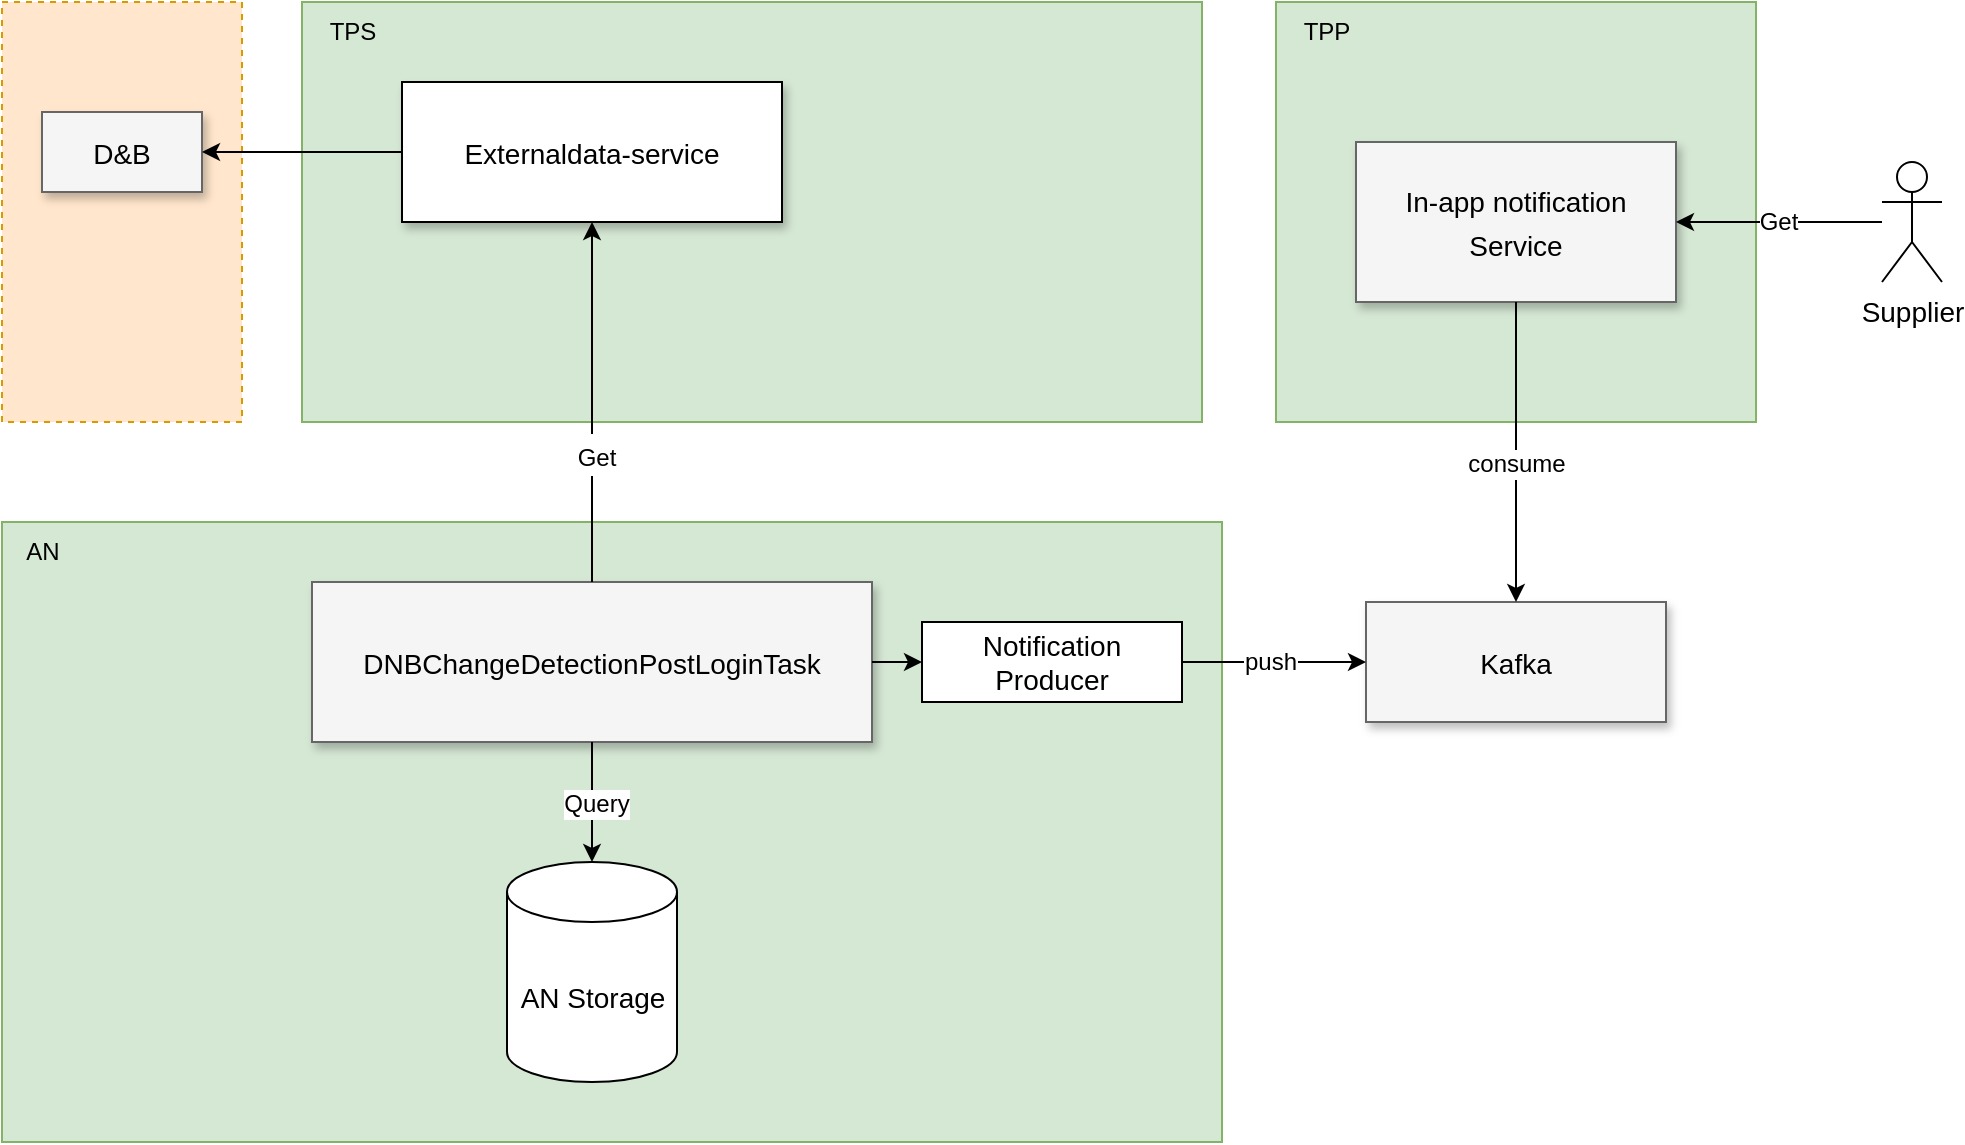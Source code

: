 <mxfile version="20.3.0" type="github">
  <diagram name="Page-1" id="90a13364-a465-7bf4-72fc-28e22215d7a0">
    <mxGraphModel dx="2066" dy="1129" grid="1" gridSize="10" guides="1" tooltips="1" connect="1" arrows="1" fold="1" page="1" pageScale="1.5" pageWidth="1169" pageHeight="826" background="none" math="0" shadow="0">
      <root>
        <mxCell id="0" style=";html=1;" />
        <mxCell id="1" style=";html=1;" parent="0" />
        <mxCell id="IdxIvvjoWTCCcXWgBeO2-2" value="" style="group" vertex="1" connectable="0" parent="1">
          <mxGeometry width="970" height="570" as="geometry" />
        </mxCell>
        <mxCell id="wwz8x95htu8D-L9N0XOo-1" value="" style="rounded=0;whiteSpace=wrap;html=1;dashed=1;fillColor=#ffe6cc;strokeColor=#d79b00;" parent="IdxIvvjoWTCCcXWgBeO2-2" vertex="1">
          <mxGeometry width="120" height="210" as="geometry" />
        </mxCell>
        <mxCell id="fSm1GcxjfFAWFzGtAJEy-5" value="" style="rounded=0;whiteSpace=wrap;html=1;fillColor=#d5e8d4;strokeColor=#82b366;" parent="IdxIvvjoWTCCcXWgBeO2-2" vertex="1">
          <mxGeometry x="637" width="240" height="210" as="geometry" />
        </mxCell>
        <mxCell id="fSm1GcxjfFAWFzGtAJEy-4" value="" style="rounded=0;whiteSpace=wrap;html=1;fillColor=#d5e8d4;strokeColor=#82b366;" parent="IdxIvvjoWTCCcXWgBeO2-2" vertex="1">
          <mxGeometry x="150" width="450" height="210" as="geometry" />
        </mxCell>
        <mxCell id="fSm1GcxjfFAWFzGtAJEy-3" value="" style="rounded=0;whiteSpace=wrap;html=1;fillColor=#d5e8d4;strokeColor=#82b366;" parent="IdxIvvjoWTCCcXWgBeO2-2" vertex="1">
          <mxGeometry y="260" width="610" height="310" as="geometry" />
        </mxCell>
        <mxCell id="3a17f1ce550125da-5" value="&lt;font style=&quot;font-size: 14px;&quot;&gt;Externaldata-service&lt;/font&gt;" style="whiteSpace=wrap;html=1;shadow=1;fontSize=18;" parent="IdxIvvjoWTCCcXWgBeO2-2" vertex="1">
          <mxGeometry x="200" y="40" width="190" height="70" as="geometry" />
        </mxCell>
        <mxCell id="3a17f1ce550125da-7" value="&lt;font style=&quot;font-size: 14px;&quot;&gt;Kafka&lt;/font&gt;" style="whiteSpace=wrap;html=1;shadow=1;fontSize=18;fillColor=#f5f5f5;strokeColor=#666666;" parent="IdxIvvjoWTCCcXWgBeO2-2" vertex="1">
          <mxGeometry x="682" y="300" width="150" height="60" as="geometry" />
        </mxCell>
        <mxCell id="3a17f1ce550125da-8" value="&lt;font style=&quot;font-size: 14px;&quot;&gt;DNBChangeDetectionPostLoginTask&lt;/font&gt;" style="whiteSpace=wrap;html=1;shadow=1;fontSize=18;fillColor=#f5f5f5;strokeColor=#666666;" parent="IdxIvvjoWTCCcXWgBeO2-2" vertex="1">
          <mxGeometry x="155" y="290" width="280" height="80" as="geometry" />
        </mxCell>
        <mxCell id="fSm1GcxjfFAWFzGtAJEy-9" style="edgeStyle=orthogonalEdgeStyle;rounded=0;orthogonalLoop=1;jettySize=auto;html=1;exitX=1;exitY=0.5;exitDx=0;exitDy=0;entryX=0;entryY=0.5;entryDx=0;entryDy=0;" parent="IdxIvvjoWTCCcXWgBeO2-2" source="ROQAfD1Z0zdCYN7bd8Di-7" target="3a17f1ce550125da-7" edge="1">
          <mxGeometry relative="1" as="geometry">
            <mxPoint x="550" y="125" as="sourcePoint" />
          </mxGeometry>
        </mxCell>
        <mxCell id="fSm1GcxjfFAWFzGtAJEy-29" value="push" style="edgeLabel;html=1;align=center;verticalAlign=middle;resizable=0;points=[];fontSize=12;" parent="fSm1GcxjfFAWFzGtAJEy-9" vertex="1" connectable="0">
          <mxGeometry x="-0.044" y="1" relative="1" as="geometry">
            <mxPoint y="1" as="offset" />
          </mxGeometry>
        </mxCell>
        <mxCell id="3a17f1ce550125da-11" value="&lt;font style=&quot;font-size: 14px;&quot;&gt;In-app notification Service&lt;/font&gt;" style="whiteSpace=wrap;html=1;shadow=1;fontSize=18;fillColor=#f5f5f5;strokeColor=#666666;" parent="IdxIvvjoWTCCcXWgBeO2-2" vertex="1">
          <mxGeometry x="677" y="70" width="160" height="80" as="geometry" />
        </mxCell>
        <mxCell id="fSm1GcxjfFAWFzGtAJEy-10" style="edgeStyle=orthogonalEdgeStyle;rounded=0;orthogonalLoop=1;jettySize=auto;html=1;exitX=0.5;exitY=1;exitDx=0;exitDy=0;entryX=0.5;entryY=0;entryDx=0;entryDy=0;" parent="IdxIvvjoWTCCcXWgBeO2-2" source="3a17f1ce550125da-11" target="3a17f1ce550125da-7" edge="1">
          <mxGeometry relative="1" as="geometry">
            <Array as="points" />
            <mxPoint x="870" y="270" as="targetPoint" />
          </mxGeometry>
        </mxCell>
        <mxCell id="fSm1GcxjfFAWFzGtAJEy-30" value="consume" style="edgeLabel;html=1;align=center;verticalAlign=middle;resizable=0;points=[];fontSize=12;" parent="fSm1GcxjfFAWFzGtAJEy-10" vertex="1" connectable="0">
          <mxGeometry x="-0.181" y="-1" relative="1" as="geometry">
            <mxPoint x="1" y="19" as="offset" />
          </mxGeometry>
        </mxCell>
        <mxCell id="fSm1GcxjfFAWFzGtAJEy-11" style="edgeStyle=orthogonalEdgeStyle;rounded=0;orthogonalLoop=1;jettySize=auto;html=1;entryX=1;entryY=0.5;entryDx=0;entryDy=0;" parent="IdxIvvjoWTCCcXWgBeO2-2" source="fSm1GcxjfFAWFzGtAJEy-2" target="3a17f1ce550125da-11" edge="1">
          <mxGeometry relative="1" as="geometry" />
        </mxCell>
        <mxCell id="fSm1GcxjfFAWFzGtAJEy-31" value="Get" style="edgeLabel;html=1;align=center;verticalAlign=middle;resizable=0;points=[];fontSize=12;" parent="fSm1GcxjfFAWFzGtAJEy-11" vertex="1" connectable="0">
          <mxGeometry x="0.009" relative="1" as="geometry">
            <mxPoint as="offset" />
          </mxGeometry>
        </mxCell>
        <mxCell id="fSm1GcxjfFAWFzGtAJEy-2" value="&lt;font style=&quot;font-size: 14px;&quot;&gt;Supplier&lt;/font&gt;" style="shape=umlActor;verticalLabelPosition=bottom;verticalAlign=top;html=1;outlineConnect=0;" parent="IdxIvvjoWTCCcXWgBeO2-2" vertex="1">
          <mxGeometry x="940" y="80" width="30" height="60" as="geometry" />
        </mxCell>
        <mxCell id="fSm1GcxjfFAWFzGtAJEy-7" value="&lt;font style=&quot;font-size: 14px;&quot;&gt;AN Storage&lt;/font&gt;" style="shape=cylinder3;whiteSpace=wrap;html=1;boundedLbl=1;backgroundOutline=1;size=15;" parent="IdxIvvjoWTCCcXWgBeO2-2" vertex="1">
          <mxGeometry x="252.5" y="430" width="85" height="110" as="geometry" />
        </mxCell>
        <mxCell id="fSm1GcxjfFAWFzGtAJEy-14" value="AN" style="text;html=1;align=center;verticalAlign=middle;resizable=0;points=[];autosize=1;strokeColor=none;fillColor=none;" parent="IdxIvvjoWTCCcXWgBeO2-2" vertex="1">
          <mxGeometry y="260" width="40" height="30" as="geometry" />
        </mxCell>
        <mxCell id="fSm1GcxjfFAWFzGtAJEy-15" value="TPP" style="text;html=1;align=center;verticalAlign=middle;resizable=0;points=[];autosize=1;strokeColor=none;fillColor=none;" parent="IdxIvvjoWTCCcXWgBeO2-2" vertex="1">
          <mxGeometry x="637" width="50" height="30" as="geometry" />
        </mxCell>
        <mxCell id="fSm1GcxjfFAWFzGtAJEy-16" value="TPS" style="text;html=1;align=center;verticalAlign=middle;resizable=0;points=[];autosize=1;strokeColor=none;fillColor=none;" parent="IdxIvvjoWTCCcXWgBeO2-2" vertex="1">
          <mxGeometry x="150" width="50" height="30" as="geometry" />
        </mxCell>
        <mxCell id="fSm1GcxjfFAWFzGtAJEy-27" style="edgeStyle=orthogonalEdgeStyle;rounded=0;orthogonalLoop=1;jettySize=auto;html=1;fontSize=18;startArrow=none;startFill=0;" parent="IdxIvvjoWTCCcXWgBeO2-2" source="3a17f1ce550125da-8" target="fSm1GcxjfFAWFzGtAJEy-7" edge="1">
          <mxGeometry relative="1" as="geometry">
            <mxPoint x="415" y="462.5" as="sourcePoint" />
          </mxGeometry>
        </mxCell>
        <mxCell id="fSm1GcxjfFAWFzGtAJEy-32" value="Query" style="edgeLabel;html=1;align=center;verticalAlign=middle;resizable=0;points=[];fontSize=12;" parent="fSm1GcxjfFAWFzGtAJEy-27" vertex="1" connectable="0">
          <mxGeometry x="0.017" y="2" relative="1" as="geometry">
            <mxPoint as="offset" />
          </mxGeometry>
        </mxCell>
        <mxCell id="fSm1GcxjfFAWFzGtAJEy-13" style="edgeStyle=orthogonalEdgeStyle;rounded=0;orthogonalLoop=1;jettySize=auto;html=1;entryX=0.5;entryY=1;entryDx=0;entryDy=0;exitX=0.5;exitY=0;exitDx=0;exitDy=0;" parent="IdxIvvjoWTCCcXWgBeO2-2" source="3a17f1ce550125da-8" target="3a17f1ce550125da-5" edge="1">
          <mxGeometry relative="1" as="geometry">
            <mxPoint x="415" y="392.5" as="targetPoint" />
            <mxPoint x="355" y="222.5" as="sourcePoint" />
          </mxGeometry>
        </mxCell>
        <mxCell id="fSm1GcxjfFAWFzGtAJEy-28" value="&lt;font style=&quot;font-size: 12px;&quot;&gt;Get&lt;/font&gt;" style="edgeLabel;html=1;align=center;verticalAlign=middle;resizable=0;points=[];fontSize=18;" parent="fSm1GcxjfFAWFzGtAJEy-13" vertex="1" connectable="0">
          <mxGeometry x="0.025" y="-1" relative="1" as="geometry">
            <mxPoint x="1" y="28" as="offset" />
          </mxGeometry>
        </mxCell>
        <mxCell id="wwz8x95htu8D-L9N0XOo-3" value="&lt;font style=&quot;font-size: 14px;&quot;&gt;D&amp;amp;B&lt;/font&gt;" style="whiteSpace=wrap;html=1;shadow=1;fontSize=18;fillColor=#f5f5f5;strokeColor=#666666;" parent="IdxIvvjoWTCCcXWgBeO2-2" vertex="1">
          <mxGeometry x="20" y="55" width="80" height="40" as="geometry" />
        </mxCell>
        <mxCell id="wwz8x95htu8D-L9N0XOo-5" style="edgeStyle=orthogonalEdgeStyle;rounded=0;orthogonalLoop=1;jettySize=auto;html=1;exitX=0;exitY=0.5;exitDx=0;exitDy=0;" parent="IdxIvvjoWTCCcXWgBeO2-2" source="3a17f1ce550125da-5" target="wwz8x95htu8D-L9N0XOo-3" edge="1">
          <mxGeometry relative="1" as="geometry" />
        </mxCell>
        <mxCell id="ROQAfD1Z0zdCYN7bd8Di-7" value="&lt;font style=&quot;font-size: 14px;&quot;&gt;Notification Producer&lt;/font&gt;" style="rounded=0;whiteSpace=wrap;html=1;fontSize=12;" parent="IdxIvvjoWTCCcXWgBeO2-2" vertex="1">
          <mxGeometry x="460" y="310" width="130" height="40" as="geometry" />
        </mxCell>
        <mxCell id="xSBLkjUT3SO6wZze7lMH-1" style="edgeStyle=orthogonalEdgeStyle;rounded=0;orthogonalLoop=1;jettySize=auto;html=1;exitX=1;exitY=0.5;exitDx=0;exitDy=0;entryX=0;entryY=0.5;entryDx=0;entryDy=0;" parent="IdxIvvjoWTCCcXWgBeO2-2" source="3a17f1ce550125da-8" target="ROQAfD1Z0zdCYN7bd8Di-7" edge="1">
          <mxGeometry relative="1" as="geometry" />
        </mxCell>
      </root>
    </mxGraphModel>
  </diagram>
</mxfile>
